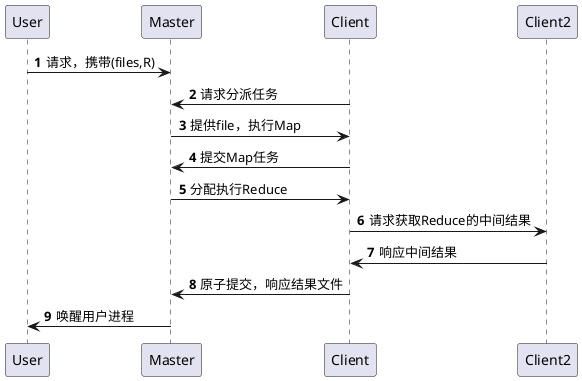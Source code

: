 @startuml
'https://plantuml.com/sequence-diagram

autonumber

User -> Master: 请求，携带(files,R)
Client -> Master: 请求分派任务
Master -> Client: 提供file，执行Map
Client -> Master: 提交Map任务
Master -> Client: 分配执行Reduce
Client -> Client2: 请求获取Reduce的中间结果
Client2 -> Client: 响应中间结果
Client -> Master: 原子提交，响应结果文件
Master -> User: 唤醒用户进程
@enduml